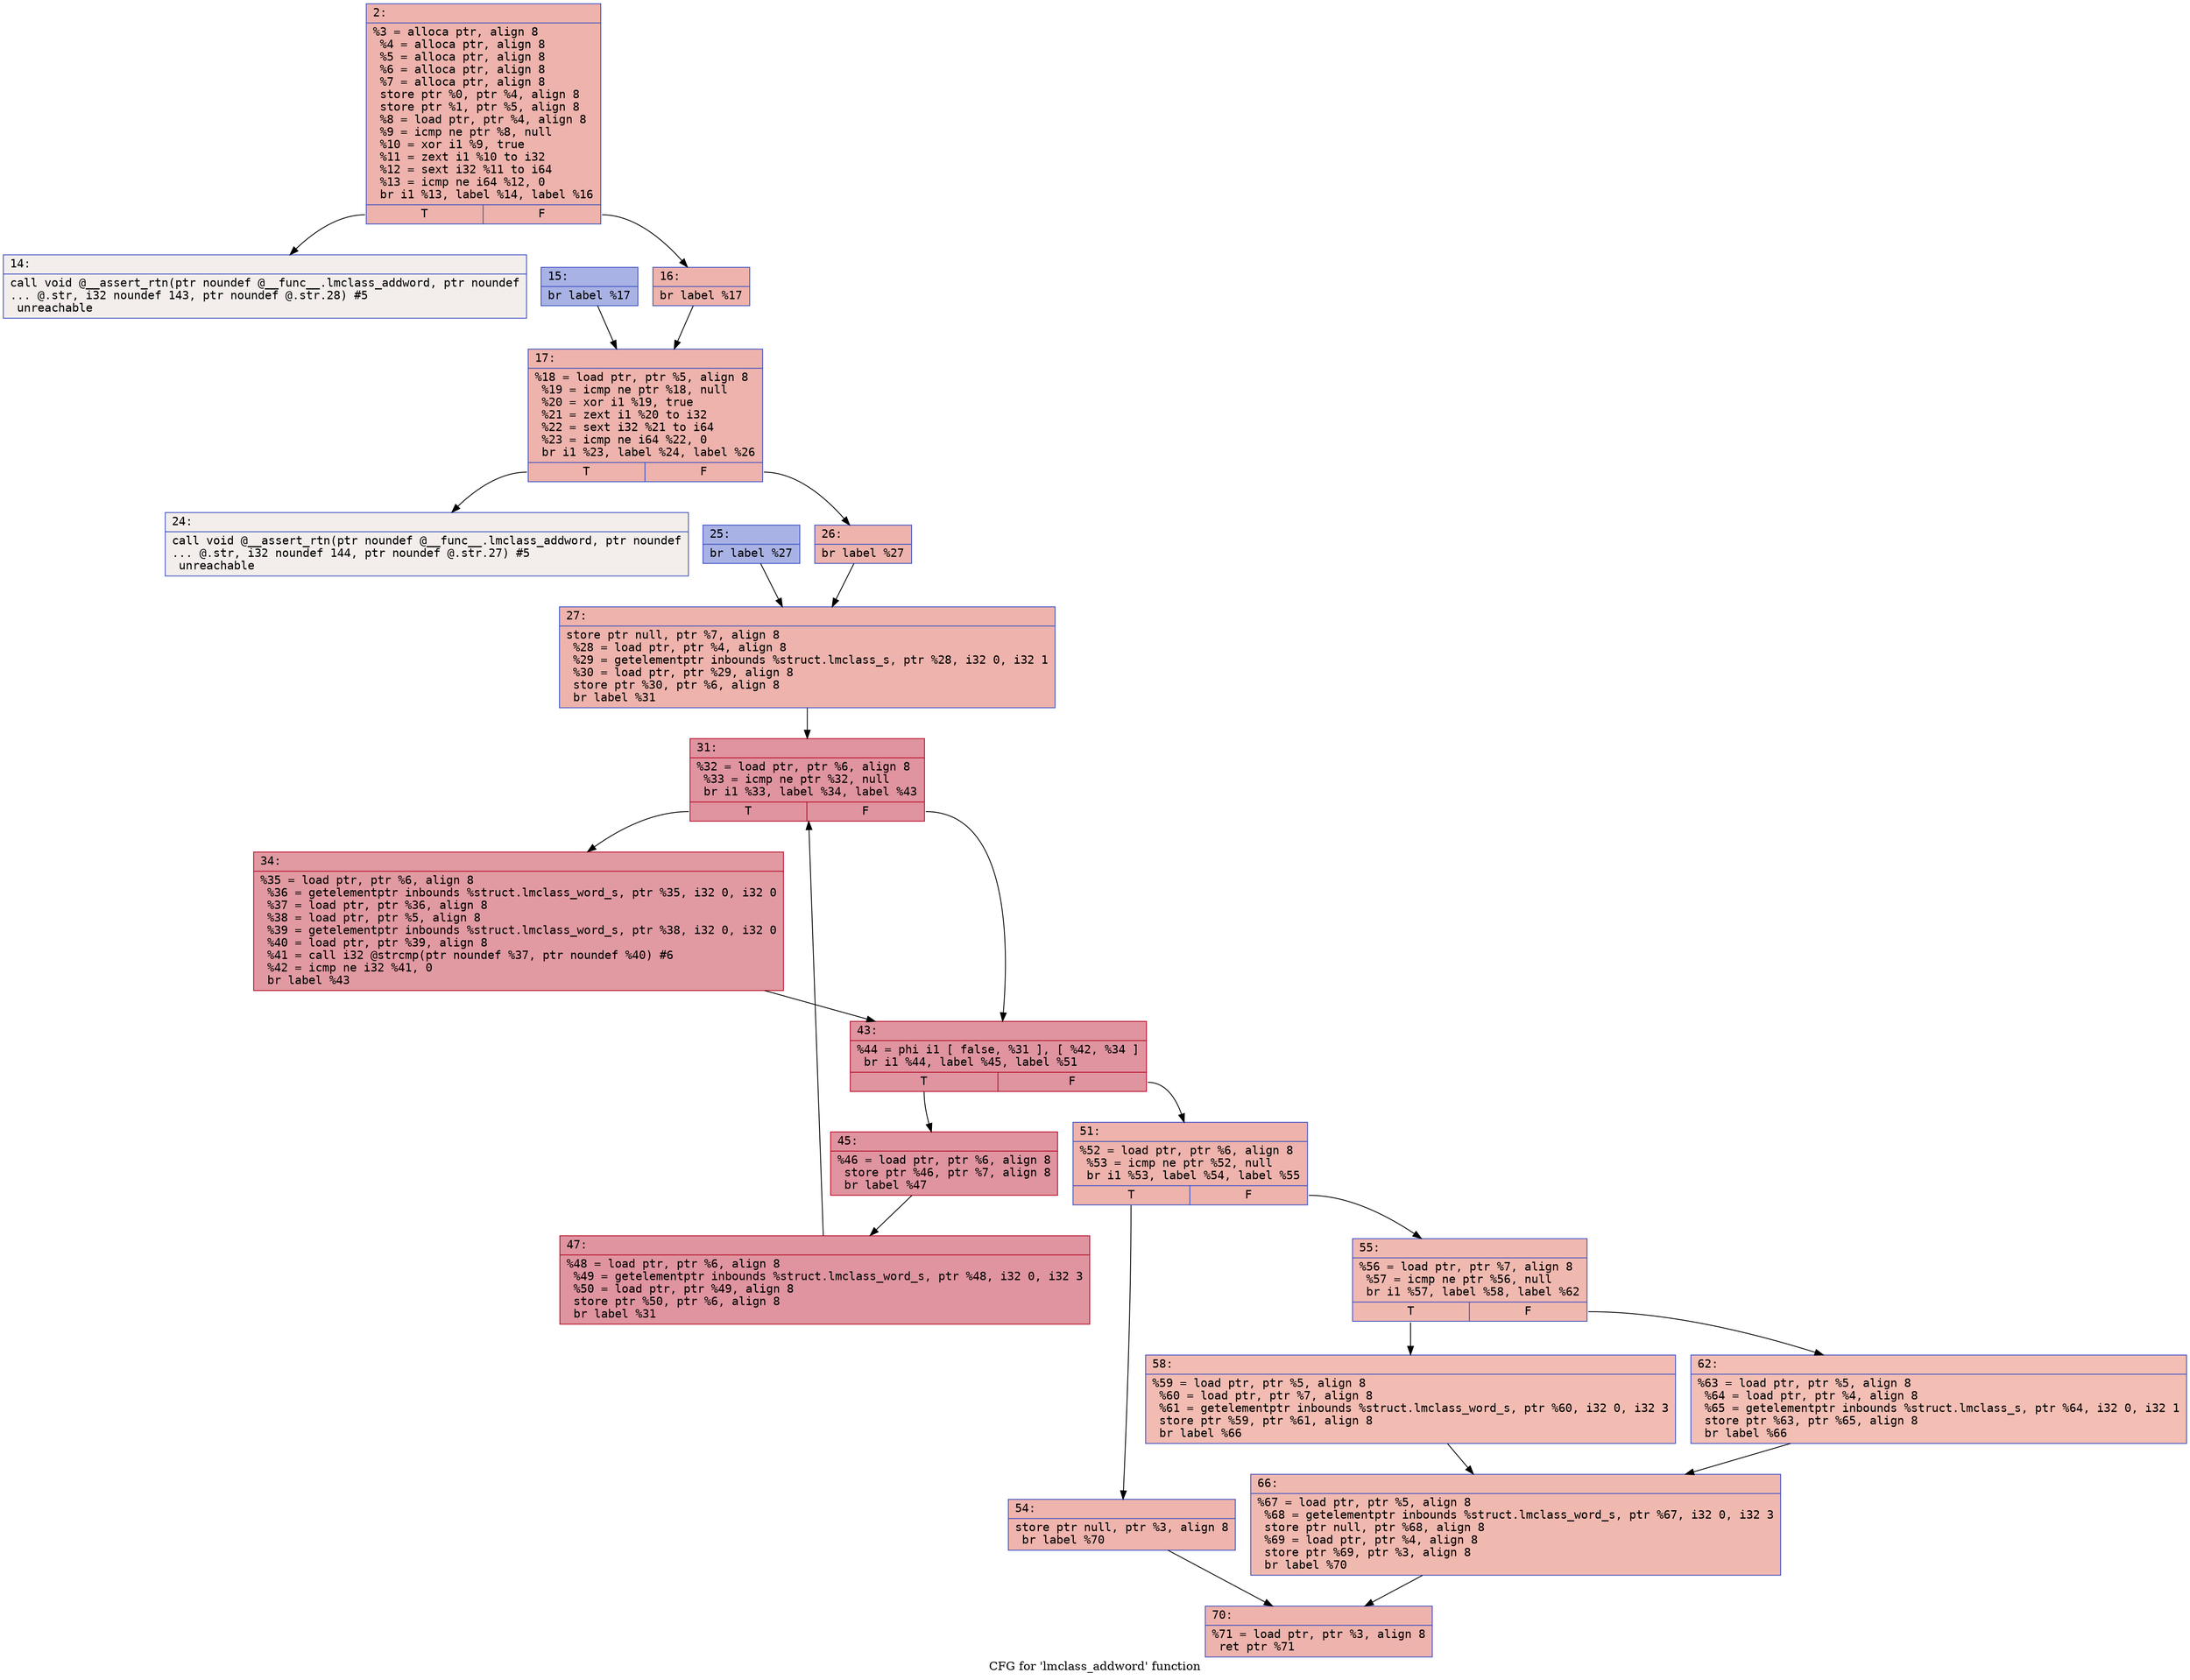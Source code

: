 digraph "CFG for 'lmclass_addword' function" {
	label="CFG for 'lmclass_addword' function";

	Node0x600000f78d20 [shape=record,color="#3d50c3ff", style=filled, fillcolor="#d6524470" fontname="Courier",label="{2:\l|  %3 = alloca ptr, align 8\l  %4 = alloca ptr, align 8\l  %5 = alloca ptr, align 8\l  %6 = alloca ptr, align 8\l  %7 = alloca ptr, align 8\l  store ptr %0, ptr %4, align 8\l  store ptr %1, ptr %5, align 8\l  %8 = load ptr, ptr %4, align 8\l  %9 = icmp ne ptr %8, null\l  %10 = xor i1 %9, true\l  %11 = zext i1 %10 to i32\l  %12 = sext i32 %11 to i64\l  %13 = icmp ne i64 %12, 0\l  br i1 %13, label %14, label %16\l|{<s0>T|<s1>F}}"];
	Node0x600000f78d20:s0 -> Node0x600000f78d70[tooltip="2 -> 14\nProbability 0.00%" ];
	Node0x600000f78d20:s1 -> Node0x600000f78e10[tooltip="2 -> 16\nProbability 100.00%" ];
	Node0x600000f78d70 [shape=record,color="#3d50c3ff", style=filled, fillcolor="#e5d8d170" fontname="Courier",label="{14:\l|  call void @__assert_rtn(ptr noundef @__func__.lmclass_addword, ptr noundef\l... @.str, i32 noundef 143, ptr noundef @.str.28) #5\l  unreachable\l}"];
	Node0x600000f78dc0 [shape=record,color="#3d50c3ff", style=filled, fillcolor="#3d50c370" fontname="Courier",label="{15:\l|  br label %17\l}"];
	Node0x600000f78dc0 -> Node0x600000f78e60[tooltip="15 -> 17\nProbability 100.00%" ];
	Node0x600000f78e10 [shape=record,color="#3d50c3ff", style=filled, fillcolor="#d6524470" fontname="Courier",label="{16:\l|  br label %17\l}"];
	Node0x600000f78e10 -> Node0x600000f78e60[tooltip="16 -> 17\nProbability 100.00%" ];
	Node0x600000f78e60 [shape=record,color="#3d50c3ff", style=filled, fillcolor="#d6524470" fontname="Courier",label="{17:\l|  %18 = load ptr, ptr %5, align 8\l  %19 = icmp ne ptr %18, null\l  %20 = xor i1 %19, true\l  %21 = zext i1 %20 to i32\l  %22 = sext i32 %21 to i64\l  %23 = icmp ne i64 %22, 0\l  br i1 %23, label %24, label %26\l|{<s0>T|<s1>F}}"];
	Node0x600000f78e60:s0 -> Node0x600000f78eb0[tooltip="17 -> 24\nProbability 0.00%" ];
	Node0x600000f78e60:s1 -> Node0x600000f78f50[tooltip="17 -> 26\nProbability 100.00%" ];
	Node0x600000f78eb0 [shape=record,color="#3d50c3ff", style=filled, fillcolor="#e5d8d170" fontname="Courier",label="{24:\l|  call void @__assert_rtn(ptr noundef @__func__.lmclass_addword, ptr noundef\l... @.str, i32 noundef 144, ptr noundef @.str.27) #5\l  unreachable\l}"];
	Node0x600000f78f00 [shape=record,color="#3d50c3ff", style=filled, fillcolor="#3d50c370" fontname="Courier",label="{25:\l|  br label %27\l}"];
	Node0x600000f78f00 -> Node0x600000f78fa0[tooltip="25 -> 27\nProbability 100.00%" ];
	Node0x600000f78f50 [shape=record,color="#3d50c3ff", style=filled, fillcolor="#d6524470" fontname="Courier",label="{26:\l|  br label %27\l}"];
	Node0x600000f78f50 -> Node0x600000f78fa0[tooltip="26 -> 27\nProbability 100.00%" ];
	Node0x600000f78fa0 [shape=record,color="#3d50c3ff", style=filled, fillcolor="#d6524470" fontname="Courier",label="{27:\l|  store ptr null, ptr %7, align 8\l  %28 = load ptr, ptr %4, align 8\l  %29 = getelementptr inbounds %struct.lmclass_s, ptr %28, i32 0, i32 1\l  %30 = load ptr, ptr %29, align 8\l  store ptr %30, ptr %6, align 8\l  br label %31\l}"];
	Node0x600000f78fa0 -> Node0x600000f78ff0[tooltip="27 -> 31\nProbability 100.00%" ];
	Node0x600000f78ff0 [shape=record,color="#b70d28ff", style=filled, fillcolor="#b70d2870" fontname="Courier",label="{31:\l|  %32 = load ptr, ptr %6, align 8\l  %33 = icmp ne ptr %32, null\l  br i1 %33, label %34, label %43\l|{<s0>T|<s1>F}}"];
	Node0x600000f78ff0:s0 -> Node0x600000f79040[tooltip="31 -> 34\nProbability 62.50%" ];
	Node0x600000f78ff0:s1 -> Node0x600000f79090[tooltip="31 -> 43\nProbability 37.50%" ];
	Node0x600000f79040 [shape=record,color="#b70d28ff", style=filled, fillcolor="#bb1b2c70" fontname="Courier",label="{34:\l|  %35 = load ptr, ptr %6, align 8\l  %36 = getelementptr inbounds %struct.lmclass_word_s, ptr %35, i32 0, i32 0\l  %37 = load ptr, ptr %36, align 8\l  %38 = load ptr, ptr %5, align 8\l  %39 = getelementptr inbounds %struct.lmclass_word_s, ptr %38, i32 0, i32 0\l  %40 = load ptr, ptr %39, align 8\l  %41 = call i32 @strcmp(ptr noundef %37, ptr noundef %40) #6\l  %42 = icmp ne i32 %41, 0\l  br label %43\l}"];
	Node0x600000f79040 -> Node0x600000f79090[tooltip="34 -> 43\nProbability 100.00%" ];
	Node0x600000f79090 [shape=record,color="#b70d28ff", style=filled, fillcolor="#b70d2870" fontname="Courier",label="{43:\l|  %44 = phi i1 [ false, %31 ], [ %42, %34 ]\l  br i1 %44, label %45, label %51\l|{<s0>T|<s1>F}}"];
	Node0x600000f79090:s0 -> Node0x600000f790e0[tooltip="43 -> 45\nProbability 96.88%" ];
	Node0x600000f79090:s1 -> Node0x600000f79180[tooltip="43 -> 51\nProbability 3.12%" ];
	Node0x600000f790e0 [shape=record,color="#b70d28ff", style=filled, fillcolor="#b70d2870" fontname="Courier",label="{45:\l|  %46 = load ptr, ptr %6, align 8\l  store ptr %46, ptr %7, align 8\l  br label %47\l}"];
	Node0x600000f790e0 -> Node0x600000f79130[tooltip="45 -> 47\nProbability 100.00%" ];
	Node0x600000f79130 [shape=record,color="#b70d28ff", style=filled, fillcolor="#b70d2870" fontname="Courier",label="{47:\l|  %48 = load ptr, ptr %6, align 8\l  %49 = getelementptr inbounds %struct.lmclass_word_s, ptr %48, i32 0, i32 3\l  %50 = load ptr, ptr %49, align 8\l  store ptr %50, ptr %6, align 8\l  br label %31\l}"];
	Node0x600000f79130 -> Node0x600000f78ff0[tooltip="47 -> 31\nProbability 100.00%" ];
	Node0x600000f79180 [shape=record,color="#3d50c3ff", style=filled, fillcolor="#d6524470" fontname="Courier",label="{51:\l|  %52 = load ptr, ptr %6, align 8\l  %53 = icmp ne ptr %52, null\l  br i1 %53, label %54, label %55\l|{<s0>T|<s1>F}}"];
	Node0x600000f79180:s0 -> Node0x600000f791d0[tooltip="51 -> 54\nProbability 62.50%" ];
	Node0x600000f79180:s1 -> Node0x600000f79220[tooltip="51 -> 55\nProbability 37.50%" ];
	Node0x600000f791d0 [shape=record,color="#3d50c3ff", style=filled, fillcolor="#d8564670" fontname="Courier",label="{54:\l|  store ptr null, ptr %3, align 8\l  br label %70\l}"];
	Node0x600000f791d0 -> Node0x600000f79360[tooltip="54 -> 70\nProbability 100.00%" ];
	Node0x600000f79220 [shape=record,color="#3d50c3ff", style=filled, fillcolor="#de614d70" fontname="Courier",label="{55:\l|  %56 = load ptr, ptr %7, align 8\l  %57 = icmp ne ptr %56, null\l  br i1 %57, label %58, label %62\l|{<s0>T|<s1>F}}"];
	Node0x600000f79220:s0 -> Node0x600000f79270[tooltip="55 -> 58\nProbability 62.50%" ];
	Node0x600000f79220:s1 -> Node0x600000f792c0[tooltip="55 -> 62\nProbability 37.50%" ];
	Node0x600000f79270 [shape=record,color="#3d50c3ff", style=filled, fillcolor="#e1675170" fontname="Courier",label="{58:\l|  %59 = load ptr, ptr %5, align 8\l  %60 = load ptr, ptr %7, align 8\l  %61 = getelementptr inbounds %struct.lmclass_word_s, ptr %60, i32 0, i32 3\l  store ptr %59, ptr %61, align 8\l  br label %66\l}"];
	Node0x600000f79270 -> Node0x600000f79310[tooltip="58 -> 66\nProbability 100.00%" ];
	Node0x600000f792c0 [shape=record,color="#3d50c3ff", style=filled, fillcolor="#e36c5570" fontname="Courier",label="{62:\l|  %63 = load ptr, ptr %5, align 8\l  %64 = load ptr, ptr %4, align 8\l  %65 = getelementptr inbounds %struct.lmclass_s, ptr %64, i32 0, i32 1\l  store ptr %63, ptr %65, align 8\l  br label %66\l}"];
	Node0x600000f792c0 -> Node0x600000f79310[tooltip="62 -> 66\nProbability 100.00%" ];
	Node0x600000f79310 [shape=record,color="#3d50c3ff", style=filled, fillcolor="#de614d70" fontname="Courier",label="{66:\l|  %67 = load ptr, ptr %5, align 8\l  %68 = getelementptr inbounds %struct.lmclass_word_s, ptr %67, i32 0, i32 3\l  store ptr null, ptr %68, align 8\l  %69 = load ptr, ptr %4, align 8\l  store ptr %69, ptr %3, align 8\l  br label %70\l}"];
	Node0x600000f79310 -> Node0x600000f79360[tooltip="66 -> 70\nProbability 100.00%" ];
	Node0x600000f79360 [shape=record,color="#3d50c3ff", style=filled, fillcolor="#d6524470" fontname="Courier",label="{70:\l|  %71 = load ptr, ptr %3, align 8\l  ret ptr %71\l}"];
}
